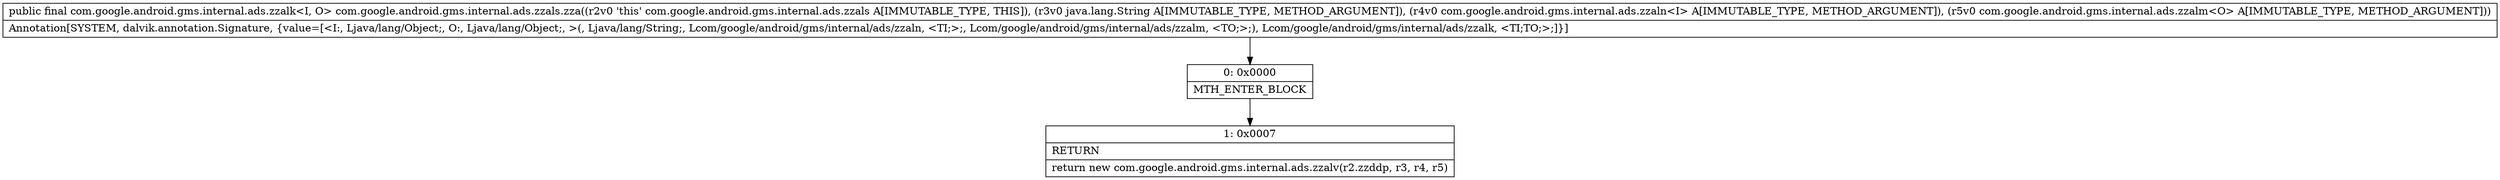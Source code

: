 digraph "CFG forcom.google.android.gms.internal.ads.zzals.zza(Ljava\/lang\/String;Lcom\/google\/android\/gms\/internal\/ads\/zzaln;Lcom\/google\/android\/gms\/internal\/ads\/zzalm;)Lcom\/google\/android\/gms\/internal\/ads\/zzalk;" {
Node_0 [shape=record,label="{0\:\ 0x0000|MTH_ENTER_BLOCK\l}"];
Node_1 [shape=record,label="{1\:\ 0x0007|RETURN\l|return new com.google.android.gms.internal.ads.zzalv(r2.zzddp, r3, r4, r5)\l}"];
MethodNode[shape=record,label="{public final com.google.android.gms.internal.ads.zzalk\<I, O\> com.google.android.gms.internal.ads.zzals.zza((r2v0 'this' com.google.android.gms.internal.ads.zzals A[IMMUTABLE_TYPE, THIS]), (r3v0 java.lang.String A[IMMUTABLE_TYPE, METHOD_ARGUMENT]), (r4v0 com.google.android.gms.internal.ads.zzaln\<I\> A[IMMUTABLE_TYPE, METHOD_ARGUMENT]), (r5v0 com.google.android.gms.internal.ads.zzalm\<O\> A[IMMUTABLE_TYPE, METHOD_ARGUMENT]))  | Annotation[SYSTEM, dalvik.annotation.Signature, \{value=[\<I:, Ljava\/lang\/Object;, O:, Ljava\/lang\/Object;, \>(, Ljava\/lang\/String;, Lcom\/google\/android\/gms\/internal\/ads\/zzaln, \<TI;\>;, Lcom\/google\/android\/gms\/internal\/ads\/zzalm, \<TO;\>;), Lcom\/google\/android\/gms\/internal\/ads\/zzalk, \<TI;TO;\>;]\}]\l}"];
MethodNode -> Node_0;
Node_0 -> Node_1;
}


